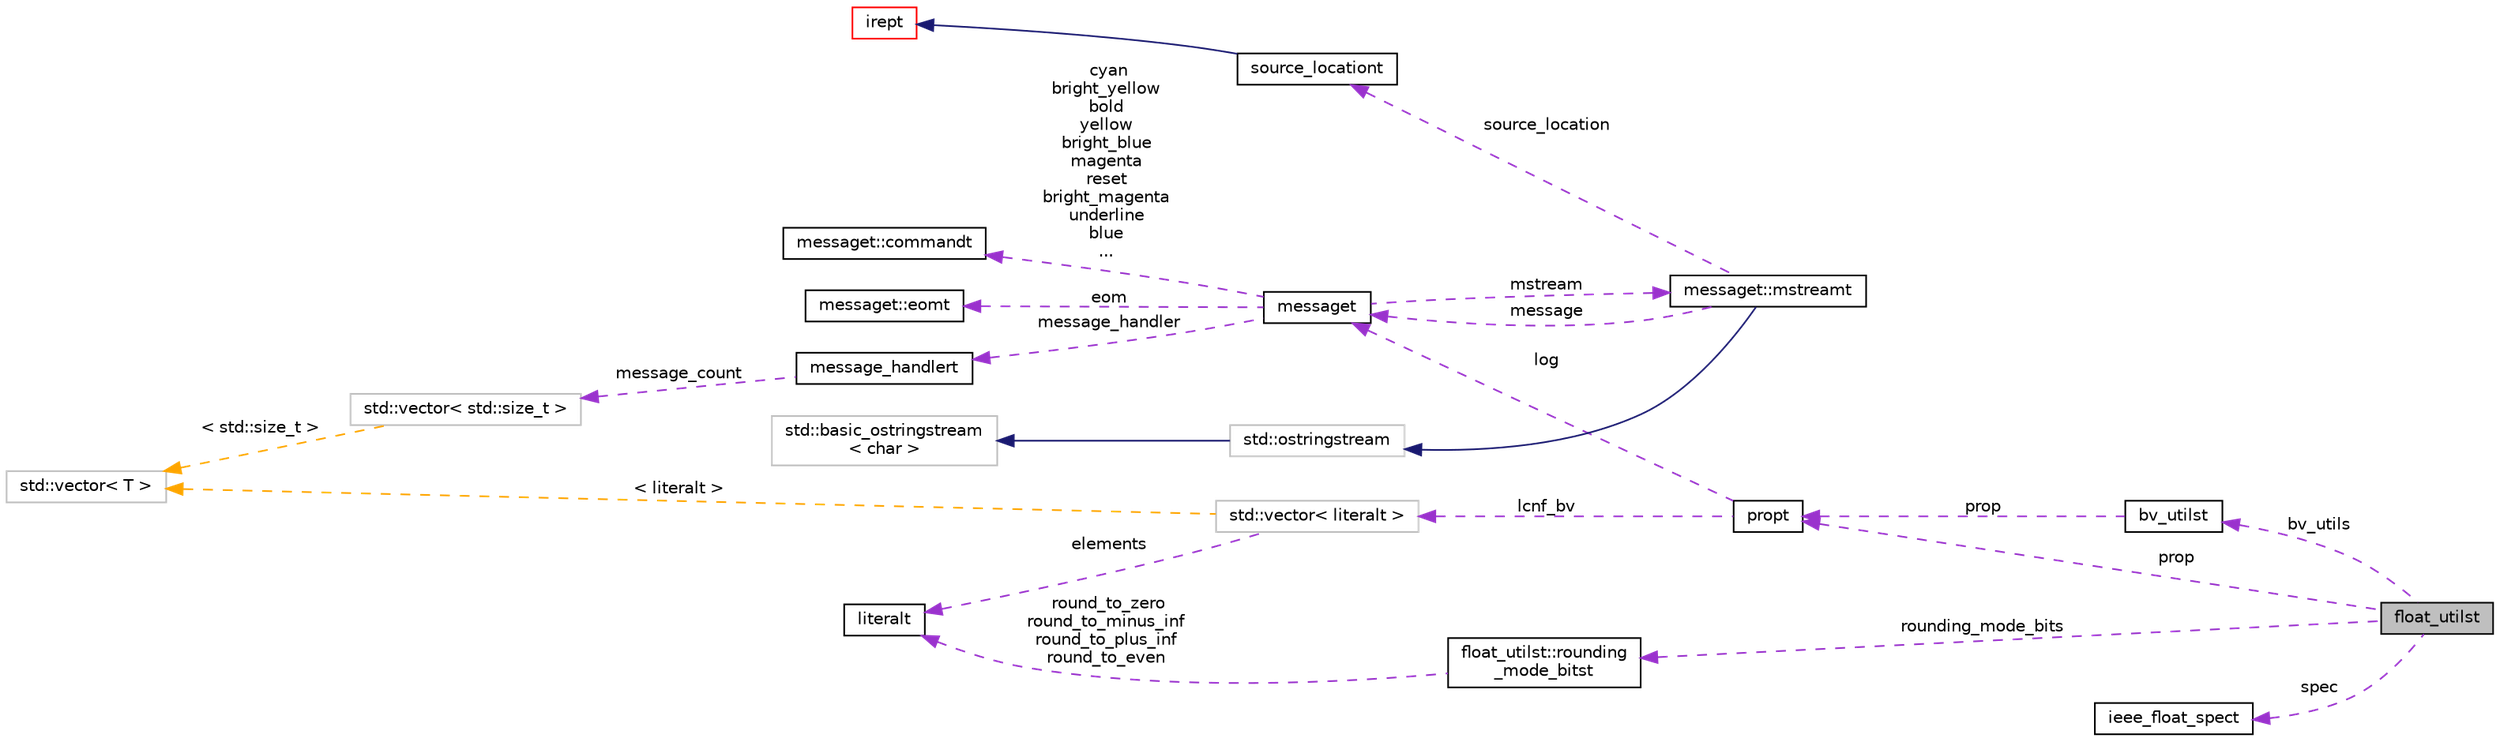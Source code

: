 digraph "float_utilst"
{
 // LATEX_PDF_SIZE
  bgcolor="transparent";
  edge [fontname="Helvetica",fontsize="10",labelfontname="Helvetica",labelfontsize="10"];
  node [fontname="Helvetica",fontsize="10",shape=record];
  rankdir="LR";
  Node1 [label="float_utilst",height=0.2,width=0.4,color="black", fillcolor="grey75", style="filled", fontcolor="black",tooltip=" "];
  Node2 -> Node1 [dir="back",color="darkorchid3",fontsize="10",style="dashed",label=" bv_utils" ,fontname="Helvetica"];
  Node2 [label="bv_utilst",height=0.2,width=0.4,color="black",URL="$classbv__utilst.html",tooltip=" "];
  Node3 -> Node2 [dir="back",color="darkorchid3",fontsize="10",style="dashed",label=" prop" ,fontname="Helvetica"];
  Node3 [label="propt",height=0.2,width=0.4,color="black",URL="$classpropt.html",tooltip="TO_BE_DOCUMENTED."];
  Node4 -> Node3 [dir="back",color="darkorchid3",fontsize="10",style="dashed",label=" log" ,fontname="Helvetica"];
  Node4 [label="messaget",height=0.2,width=0.4,color="black",URL="$classmessaget.html",tooltip="Class that provides messages with a built-in verbosity 'level'."];
  Node5 -> Node4 [dir="back",color="darkorchid3",fontsize="10",style="dashed",label=" message_handler" ,fontname="Helvetica"];
  Node5 [label="message_handlert",height=0.2,width=0.4,color="black",URL="$classmessage__handlert.html",tooltip=" "];
  Node6 -> Node5 [dir="back",color="darkorchid3",fontsize="10",style="dashed",label=" message_count" ,fontname="Helvetica"];
  Node6 [label="std::vector\< std::size_t \>",height=0.2,width=0.4,color="grey75",tooltip=" "];
  Node7 -> Node6 [dir="back",color="orange",fontsize="10",style="dashed",label=" \< std::size_t \>" ,fontname="Helvetica"];
  Node7 [label="std::vector\< T \>",height=0.2,width=0.4,color="grey75",tooltip="STL class."];
  Node9 -> Node4 [dir="back",color="darkorchid3",fontsize="10",style="dashed",label=" cyan\nbright_yellow\nbold\nyellow\nbright_blue\nmagenta\nreset\nbright_magenta\nunderline\nblue\n..." ,fontname="Helvetica"];
  Node9 [label="messaget::commandt",height=0.2,width=0.4,color="black",URL="$classmessaget_1_1commandt.html",tooltip=" "];
  Node10 -> Node4 [dir="back",color="darkorchid3",fontsize="10",style="dashed",label=" mstream" ,fontname="Helvetica"];
  Node10 [label="messaget::mstreamt",height=0.2,width=0.4,color="black",URL="$classmessaget_1_1mstreamt.html",tooltip=" "];
  Node11 -> Node10 [dir="back",color="midnightblue",fontsize="10",style="solid",fontname="Helvetica"];
  Node11 [label="std::ostringstream",height=0.2,width=0.4,color="grey75",tooltip="STL class."];
  Node12 -> Node11 [dir="back",color="midnightblue",fontsize="10",style="solid",fontname="Helvetica"];
  Node12 [label="std::basic_ostringstream\l\< char \>",height=0.2,width=0.4,color="grey75",tooltip="STL class."];
  Node4 -> Node10 [dir="back",color="darkorchid3",fontsize="10",style="dashed",label=" message" ,fontname="Helvetica"];
  Node16 -> Node10 [dir="back",color="darkorchid3",fontsize="10",style="dashed",label=" source_location" ,fontname="Helvetica"];
  Node16 [label="source_locationt",height=0.2,width=0.4,color="black",URL="$classsource__locationt.html",tooltip=" "];
  Node17 -> Node16 [dir="back",color="midnightblue",fontsize="10",style="solid",fontname="Helvetica"];
  Node17 [label="irept",height=0.2,width=0.4,color="red",URL="$classirept.html",tooltip="There are a large number of kinds of tree structured or tree-like data in CPROVER."];
  Node24 -> Node4 [dir="back",color="darkorchid3",fontsize="10",style="dashed",label=" eom" ,fontname="Helvetica"];
  Node24 [label="messaget::eomt",height=0.2,width=0.4,color="black",URL="$classmessaget_1_1eomt.html",tooltip=" "];
  Node25 -> Node3 [dir="back",color="darkorchid3",fontsize="10",style="dashed",label=" lcnf_bv" ,fontname="Helvetica"];
  Node25 [label="std::vector\< literalt \>",height=0.2,width=0.4,color="grey75",tooltip=" "];
  Node26 -> Node25 [dir="back",color="darkorchid3",fontsize="10",style="dashed",label=" elements" ,fontname="Helvetica"];
  Node26 [label="literalt",height=0.2,width=0.4,color="black",URL="$classliteralt.html",tooltip=" "];
  Node7 -> Node25 [dir="back",color="orange",fontsize="10",style="dashed",label=" \< literalt \>" ,fontname="Helvetica"];
  Node27 -> Node1 [dir="back",color="darkorchid3",fontsize="10",style="dashed",label=" spec" ,fontname="Helvetica"];
  Node27 [label="ieee_float_spect",height=0.2,width=0.4,color="black",URL="$classieee__float__spect.html",tooltip=" "];
  Node3 -> Node1 [dir="back",color="darkorchid3",fontsize="10",style="dashed",label=" prop" ,fontname="Helvetica"];
  Node28 -> Node1 [dir="back",color="darkorchid3",fontsize="10",style="dashed",label=" rounding_mode_bits" ,fontname="Helvetica"];
  Node28 [label="float_utilst::rounding\l_mode_bitst",height=0.2,width=0.4,color="black",URL="$structfloat__utilst_1_1rounding__mode__bitst.html",tooltip=" "];
  Node26 -> Node28 [dir="back",color="darkorchid3",fontsize="10",style="dashed",label=" round_to_zero\nround_to_minus_inf\nround_to_plus_inf\nround_to_even" ,fontname="Helvetica"];
}
